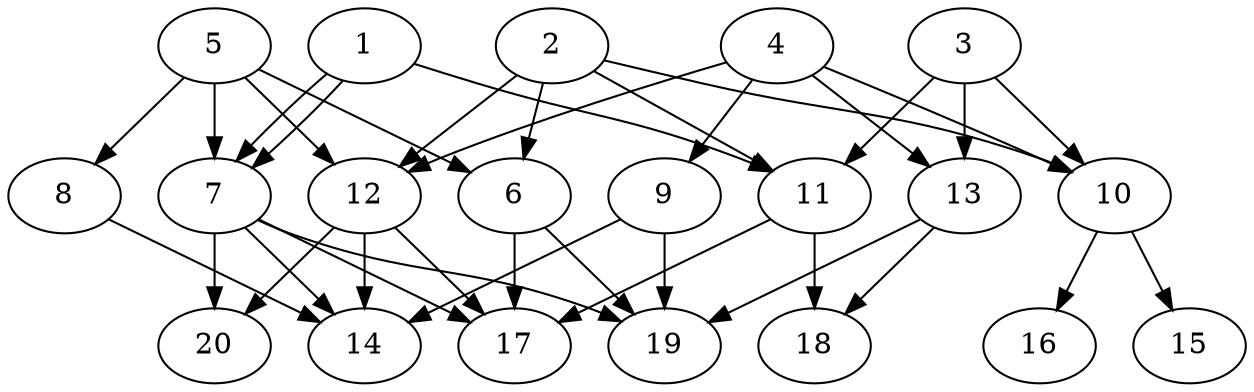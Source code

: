 // DAG automatically generated by daggen at Wed Jul 24 21:27:05 2019
// ./daggen --dot -n 20 --ccr 0.3 --fat 0.7 --regular 0.5 --density 0.5 --mindata 5242880 --maxdata 52428800 
digraph G {
  1 [size="141581653", alpha="0.06", expect_size="42474496"] 
  1 -> 7 [size ="42474496"]
  1 -> 7 [size ="42474496"]
  1 -> 11 [size ="42474496"]
  2 [size="93255680", alpha="0.06", expect_size="27976704"] 
  2 -> 6 [size ="27976704"]
  2 -> 10 [size ="27976704"]
  2 -> 11 [size ="27976704"]
  2 -> 12 [size ="27976704"]
  3 [size="166946133", alpha="0.19", expect_size="50083840"] 
  3 -> 10 [size ="50083840"]
  3 -> 11 [size ="50083840"]
  3 -> 13 [size ="50083840"]
  4 [size="173568000", alpha="0.13", expect_size="52070400"] 
  4 -> 9 [size ="52070400"]
  4 -> 10 [size ="52070400"]
  4 -> 12 [size ="52070400"]
  4 -> 13 [size ="52070400"]
  5 [size="52896427", alpha="0.14", expect_size="15868928"] 
  5 -> 6 [size ="15868928"]
  5 -> 7 [size ="15868928"]
  5 -> 8 [size ="15868928"]
  5 -> 12 [size ="15868928"]
  6 [size="125265920", alpha="0.09", expect_size="37579776"] 
  6 -> 17 [size ="37579776"]
  6 -> 19 [size ="37579776"]
  7 [size="169683627", alpha="0.04", expect_size="50905088"] 
  7 -> 14 [size ="50905088"]
  7 -> 17 [size ="50905088"]
  7 -> 19 [size ="50905088"]
  7 -> 20 [size ="50905088"]
  8 [size="44045653", alpha="0.15", expect_size="13213696"] 
  8 -> 14 [size ="13213696"]
  9 [size="47677440", alpha="0.01", expect_size="14303232"] 
  9 -> 14 [size ="14303232"]
  9 -> 19 [size ="14303232"]
  10 [size="63617707", alpha="0.12", expect_size="19085312"] 
  10 -> 15 [size ="19085312"]
  10 -> 16 [size ="19085312"]
  11 [size="43550720", alpha="0.05", expect_size="13065216"] 
  11 -> 17 [size ="13065216"]
  11 -> 18 [size ="13065216"]
  12 [size="88043520", alpha="0.08", expect_size="26413056"] 
  12 -> 14 [size ="26413056"]
  12 -> 17 [size ="26413056"]
  12 -> 20 [size ="26413056"]
  13 [size="133232640", alpha="0.09", expect_size="39969792"] 
  13 -> 18 [size ="39969792"]
  13 -> 19 [size ="39969792"]
  14 [size="124928000", alpha="0.19", expect_size="37478400"] 
  15 [size="69102933", alpha="0.18", expect_size="20730880"] 
  16 [size="21906773", alpha="0.03", expect_size="6572032"] 
  17 [size="92518400", alpha="0.12", expect_size="27755520"] 
  18 [size="121142613", alpha="0.19", expect_size="36342784"] 
  19 [size="81305600", alpha="0.09", expect_size="24391680"] 
  20 [size="90866347", alpha="0.05", expect_size="27259904"] 
}
